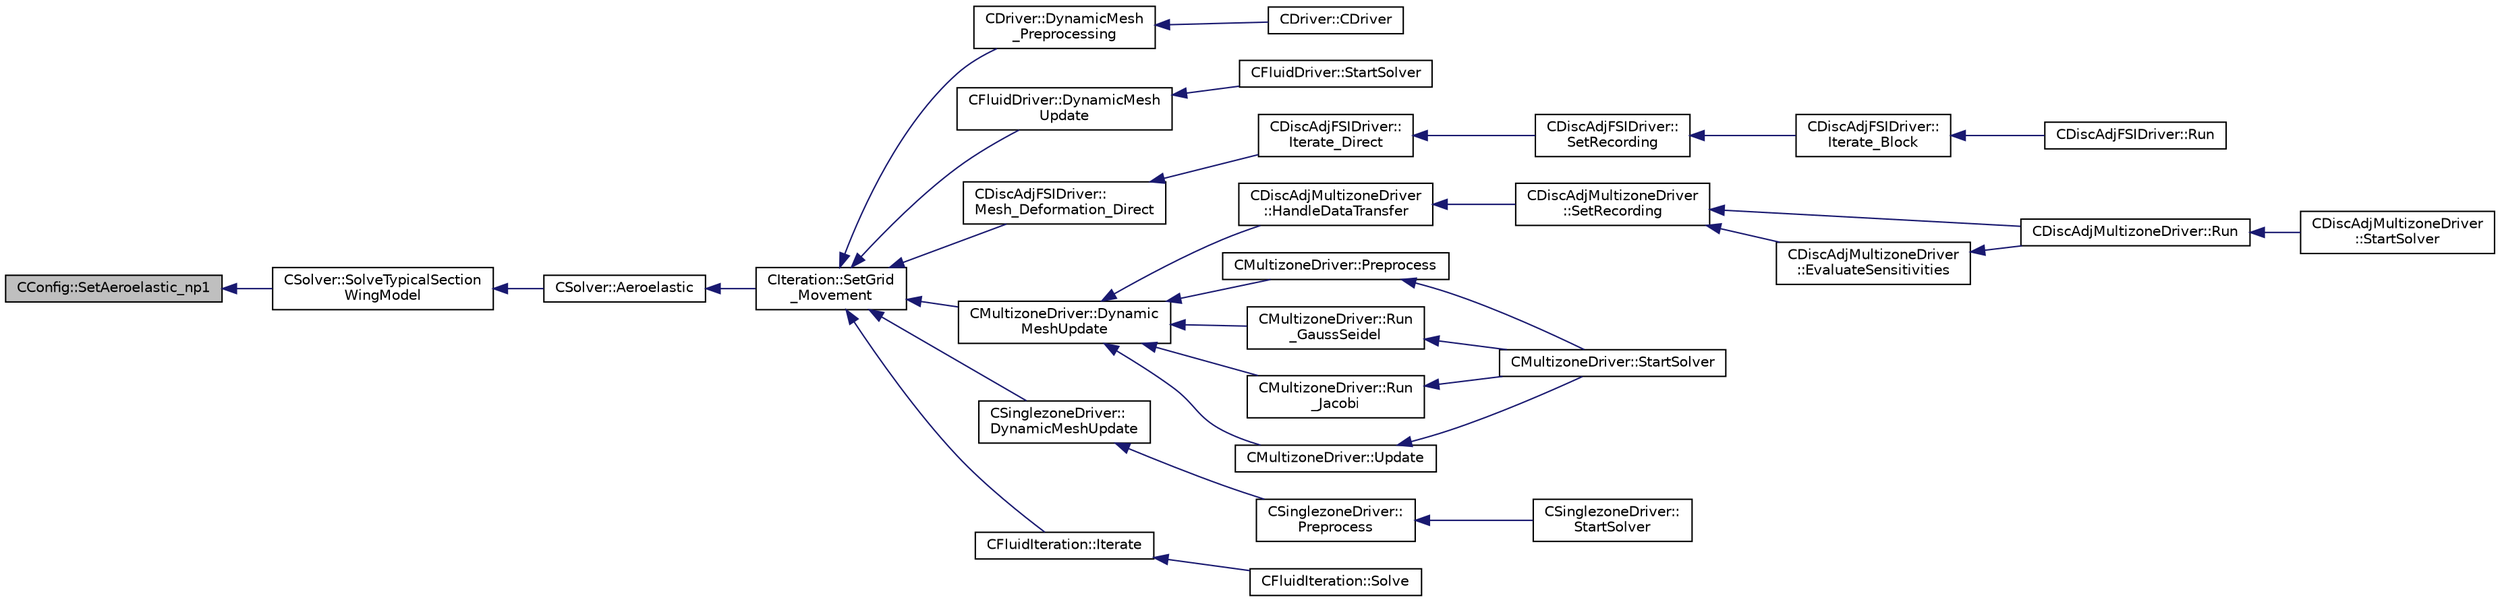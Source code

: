 digraph "CConfig::SetAeroelastic_np1"
{
  edge [fontname="Helvetica",fontsize="10",labelfontname="Helvetica",labelfontsize="10"];
  node [fontname="Helvetica",fontsize="10",shape=record];
  rankdir="LR";
  Node14161 [label="CConfig::SetAeroelastic_np1",height=0.2,width=0.4,color="black", fillcolor="grey75", style="filled", fontcolor="black"];
  Node14161 -> Node14162 [dir="back",color="midnightblue",fontsize="10",style="solid",fontname="Helvetica"];
  Node14162 [label="CSolver::SolveTypicalSection\lWingModel",height=0.2,width=0.4,color="black", fillcolor="white", style="filled",URL="$class_c_solver.html#a13c86d41e468e5d7b9c7a21ab2008e19",tooltip="Solve the typical section wing model. "];
  Node14162 -> Node14163 [dir="back",color="midnightblue",fontsize="10",style="solid",fontname="Helvetica"];
  Node14163 [label="CSolver::Aeroelastic",height=0.2,width=0.4,color="black", fillcolor="white", style="filled",URL="$class_c_solver.html#af130046f03f282501efef2c117af6ced",tooltip="Prepares and solves the aeroelastic equations. "];
  Node14163 -> Node14164 [dir="back",color="midnightblue",fontsize="10",style="solid",fontname="Helvetica"];
  Node14164 [label="CIteration::SetGrid\l_Movement",height=0.2,width=0.4,color="black", fillcolor="white", style="filled",URL="$class_c_iteration.html#a7b36785762f6b0c214569b185b858b6c",tooltip="Updates the positions and grid velocities for dynamic meshes between physical time steps..."];
  Node14164 -> Node14165 [dir="back",color="midnightblue",fontsize="10",style="solid",fontname="Helvetica"];
  Node14165 [label="CDriver::DynamicMesh\l_Preprocessing",height=0.2,width=0.4,color="black", fillcolor="white", style="filled",URL="$class_c_driver.html#af585d91d9c08dbddcc2b3e67dd5f5af9",tooltip="GridMovement_Preprocessing. "];
  Node14165 -> Node14166 [dir="back",color="midnightblue",fontsize="10",style="solid",fontname="Helvetica"];
  Node14166 [label="CDriver::CDriver",height=0.2,width=0.4,color="black", fillcolor="white", style="filled",URL="$class_c_driver.html#a3fca4a013a6efa9bbb38fe78a86b5f3d",tooltip="Constructor of the class. "];
  Node14164 -> Node14167 [dir="back",color="midnightblue",fontsize="10",style="solid",fontname="Helvetica"];
  Node14167 [label="CFluidDriver::DynamicMesh\lUpdate",height=0.2,width=0.4,color="black", fillcolor="white", style="filled",URL="$class_c_fluid_driver.html#a4eee67049f34a1875a42afa470e9f828",tooltip="Perform a dynamic mesh deformation, included grid velocity computation and the update of the multigri..."];
  Node14167 -> Node14168 [dir="back",color="midnightblue",fontsize="10",style="solid",fontname="Helvetica"];
  Node14168 [label="CFluidDriver::StartSolver",height=0.2,width=0.4,color="black", fillcolor="white", style="filled",URL="$class_c_fluid_driver.html#a1c122d5a4b5f562f69a84aef2b8bd6d5",tooltip="Launch the computation for all zones and all physics. "];
  Node14164 -> Node14169 [dir="back",color="midnightblue",fontsize="10",style="solid",fontname="Helvetica"];
  Node14169 [label="CDiscAdjFSIDriver::\lMesh_Deformation_Direct",height=0.2,width=0.4,color="black", fillcolor="white", style="filled",URL="$class_c_disc_adj_f_s_i_driver.html#ad683500d6b3773af342165b1b18f5c59",tooltip="Run a direct mesh deformation. "];
  Node14169 -> Node14170 [dir="back",color="midnightblue",fontsize="10",style="solid",fontname="Helvetica"];
  Node14170 [label="CDiscAdjFSIDriver::\lIterate_Direct",height=0.2,width=0.4,color="black", fillcolor="white", style="filled",URL="$class_c_disc_adj_f_s_i_driver.html#acd9e7f14d860522e48ba2b6db34efd49",tooltip="Iterate the direct solver for recording. "];
  Node14170 -> Node14171 [dir="back",color="midnightblue",fontsize="10",style="solid",fontname="Helvetica"];
  Node14171 [label="CDiscAdjFSIDriver::\lSetRecording",height=0.2,width=0.4,color="black", fillcolor="white", style="filled",URL="$class_c_disc_adj_f_s_i_driver.html#ab07394a77802e469a321ccd1b10cb988",tooltip="Set the recording for a Discrete Adjoint iteration for the FSI problem. "];
  Node14171 -> Node14172 [dir="back",color="midnightblue",fontsize="10",style="solid",fontname="Helvetica"];
  Node14172 [label="CDiscAdjFSIDriver::\lIterate_Block",height=0.2,width=0.4,color="black", fillcolor="white", style="filled",URL="$class_c_disc_adj_f_s_i_driver.html#a84949f139fa795b7d34d6ff77e82eb5c",tooltip="Iterate a certain block for adjoint FSI - may be the whole set of variables or independent and subite..."];
  Node14172 -> Node14173 [dir="back",color="midnightblue",fontsize="10",style="solid",fontname="Helvetica"];
  Node14173 [label="CDiscAdjFSIDriver::Run",height=0.2,width=0.4,color="black", fillcolor="white", style="filled",URL="$class_c_disc_adj_f_s_i_driver.html#a2e965d6e9c4dcfc296077cae225cab21",tooltip="Run a Discrete Adjoint iteration for the FSI problem. "];
  Node14164 -> Node14174 [dir="back",color="midnightblue",fontsize="10",style="solid",fontname="Helvetica"];
  Node14174 [label="CMultizoneDriver::Dynamic\lMeshUpdate",height=0.2,width=0.4,color="black", fillcolor="white", style="filled",URL="$class_c_multizone_driver.html#ad28a95a48e9750237a5e2b1bf2c4aac9",tooltip="Perform a dynamic mesh deformation, included grid velocity computation and the update of the multigri..."];
  Node14174 -> Node14175 [dir="back",color="midnightblue",fontsize="10",style="solid",fontname="Helvetica"];
  Node14175 [label="CDiscAdjMultizoneDriver\l::HandleDataTransfer",height=0.2,width=0.4,color="black", fillcolor="white", style="filled",URL="$class_c_disc_adj_multizone_driver.html#ab33de05a7a1f77dcf60014a4a35dd4f1",tooltip="Transfer data between zones and update grids when required. "];
  Node14175 -> Node14176 [dir="back",color="midnightblue",fontsize="10",style="solid",fontname="Helvetica"];
  Node14176 [label="CDiscAdjMultizoneDriver\l::SetRecording",height=0.2,width=0.4,color="black", fillcolor="white", style="filled",URL="$class_c_disc_adj_multizone_driver.html#a441f8669a04147aacab7df463e1dd021",tooltip="Record one iteration of the primal problem within each zone. "];
  Node14176 -> Node14177 [dir="back",color="midnightblue",fontsize="10",style="solid",fontname="Helvetica"];
  Node14177 [label="CDiscAdjMultizoneDriver::Run",height=0.2,width=0.4,color="black", fillcolor="white", style="filled",URL="$class_c_disc_adj_multizone_driver.html#af996aecdb6d20aa4fc81c9b67295abf5",tooltip="[Overload] Run an discrete adjoint update of all solvers within multiple zones. "];
  Node14177 -> Node14178 [dir="back",color="midnightblue",fontsize="10",style="solid",fontname="Helvetica"];
  Node14178 [label="CDiscAdjMultizoneDriver\l::StartSolver",height=0.2,width=0.4,color="black", fillcolor="white", style="filled",URL="$class_c_disc_adj_multizone_driver.html#a75de0a1a482ceeed4301a384f1515092",tooltip="[Overload] Launch the computation for discrete adjoint multizone problems. "];
  Node14176 -> Node14179 [dir="back",color="midnightblue",fontsize="10",style="solid",fontname="Helvetica"];
  Node14179 [label="CDiscAdjMultizoneDriver\l::EvaluateSensitivities",height=0.2,width=0.4,color="black", fillcolor="white", style="filled",URL="$class_c_disc_adj_multizone_driver.html#ac2789097629674cfb7d4de64954024df",tooltip="Evaluate sensitivites for the current adjoint solution and output files. "];
  Node14179 -> Node14177 [dir="back",color="midnightblue",fontsize="10",style="solid",fontname="Helvetica"];
  Node14174 -> Node14180 [dir="back",color="midnightblue",fontsize="10",style="solid",fontname="Helvetica"];
  Node14180 [label="CMultizoneDriver::Preprocess",height=0.2,width=0.4,color="black", fillcolor="white", style="filled",URL="$class_c_multizone_driver.html#a29c97f0dff69501feb7d5f8fe2670088",tooltip="Preprocess the multizone iteration. "];
  Node14180 -> Node14181 [dir="back",color="midnightblue",fontsize="10",style="solid",fontname="Helvetica"];
  Node14181 [label="CMultizoneDriver::StartSolver",height=0.2,width=0.4,color="black", fillcolor="white", style="filled",URL="$class_c_multizone_driver.html#a03cfc000c383ef0d86d34e1c6aef5ff3",tooltip="[Overload] Launch the computation for multizone problems. "];
  Node14174 -> Node14182 [dir="back",color="midnightblue",fontsize="10",style="solid",fontname="Helvetica"];
  Node14182 [label="CMultizoneDriver::Run\l_GaussSeidel",height=0.2,width=0.4,color="black", fillcolor="white", style="filled",URL="$class_c_multizone_driver.html#a8036223cdbe0c0d4552f17f6bad9189b",tooltip="Run a Block Gauss-Seidel iteration in all physical zones. "];
  Node14182 -> Node14181 [dir="back",color="midnightblue",fontsize="10",style="solid",fontname="Helvetica"];
  Node14174 -> Node14183 [dir="back",color="midnightblue",fontsize="10",style="solid",fontname="Helvetica"];
  Node14183 [label="CMultizoneDriver::Run\l_Jacobi",height=0.2,width=0.4,color="black", fillcolor="white", style="filled",URL="$class_c_multizone_driver.html#a1bf2824daac5a10e8fb7387676eee338",tooltip="Run a Block-Jacobi iteration in all physical zones. "];
  Node14183 -> Node14181 [dir="back",color="midnightblue",fontsize="10",style="solid",fontname="Helvetica"];
  Node14174 -> Node14184 [dir="back",color="midnightblue",fontsize="10",style="solid",fontname="Helvetica"];
  Node14184 [label="CMultizoneDriver::Update",height=0.2,width=0.4,color="black", fillcolor="white", style="filled",URL="$class_c_multizone_driver.html#ac5d960382730c14b035965906cf02cb6",tooltip="Update the dual-time solution within multiple zones. "];
  Node14184 -> Node14181 [dir="back",color="midnightblue",fontsize="10",style="solid",fontname="Helvetica"];
  Node14164 -> Node14185 [dir="back",color="midnightblue",fontsize="10",style="solid",fontname="Helvetica"];
  Node14185 [label="CSinglezoneDriver::\lDynamicMeshUpdate",height=0.2,width=0.4,color="black", fillcolor="white", style="filled",URL="$class_c_singlezone_driver.html#a8cf4c7786b495d459818b656a7f6a357",tooltip="Perform a dynamic mesh deformation, included grid velocity computation and the update of the multigri..."];
  Node14185 -> Node14186 [dir="back",color="midnightblue",fontsize="10",style="solid",fontname="Helvetica"];
  Node14186 [label="CSinglezoneDriver::\lPreprocess",height=0.2,width=0.4,color="black", fillcolor="white", style="filled",URL="$class_c_singlezone_driver.html#adc6587c2d0cd656a4fbdebaf611fbbc8",tooltip="Preprocess the single-zone iteration. "];
  Node14186 -> Node14187 [dir="back",color="midnightblue",fontsize="10",style="solid",fontname="Helvetica"];
  Node14187 [label="CSinglezoneDriver::\lStartSolver",height=0.2,width=0.4,color="black", fillcolor="white", style="filled",URL="$class_c_singlezone_driver.html#a6eb4215f7ee740a6d5edb798110ce44a",tooltip="[Overload] Launch the computation for single-zone problems. "];
  Node14164 -> Node14188 [dir="back",color="midnightblue",fontsize="10",style="solid",fontname="Helvetica"];
  Node14188 [label="CFluidIteration::Iterate",height=0.2,width=0.4,color="black", fillcolor="white", style="filled",URL="$class_c_fluid_iteration.html#ab1379b4cba3d8c893395123fb6030986",tooltip="Perform a single iteration of the fluid system. "];
  Node14188 -> Node14189 [dir="back",color="midnightblue",fontsize="10",style="solid",fontname="Helvetica"];
  Node14189 [label="CFluidIteration::Solve",height=0.2,width=0.4,color="black", fillcolor="white", style="filled",URL="$class_c_fluid_iteration.html#ae22cd342c9c9d2ea5ac3f5103394ff80",tooltip="Iterate the fluid system for a number of Inner_Iter iterations. "];
}
